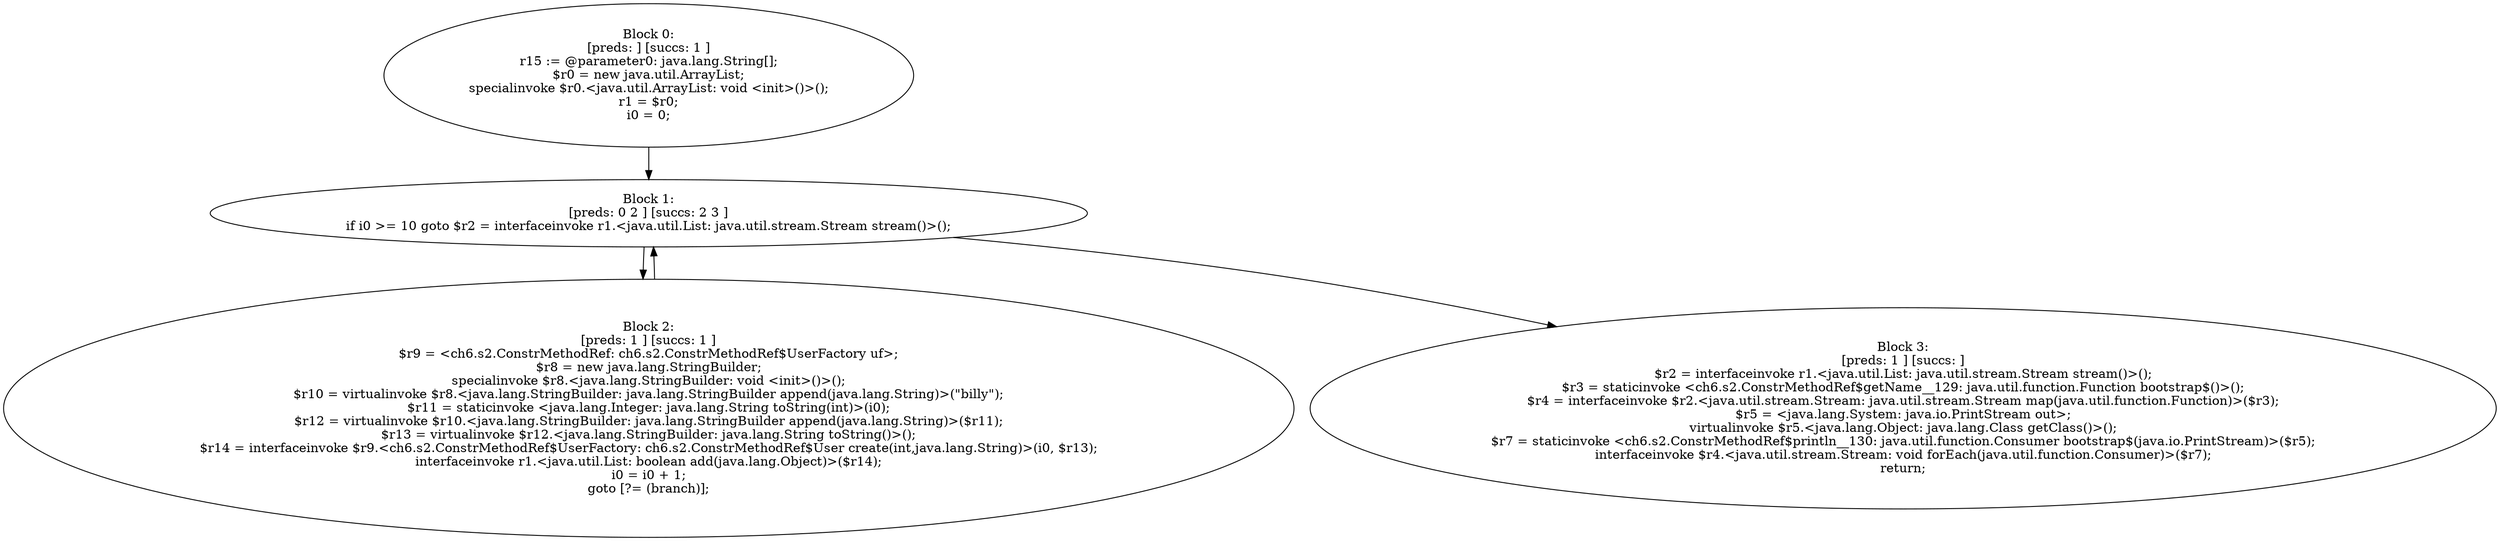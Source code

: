 digraph "unitGraph" {
    "Block 0:
[preds: ] [succs: 1 ]
r15 := @parameter0: java.lang.String[];
$r0 = new java.util.ArrayList;
specialinvoke $r0.<java.util.ArrayList: void <init>()>();
r1 = $r0;
i0 = 0;
"
    "Block 1:
[preds: 0 2 ] [succs: 2 3 ]
if i0 >= 10 goto $r2 = interfaceinvoke r1.<java.util.List: java.util.stream.Stream stream()>();
"
    "Block 2:
[preds: 1 ] [succs: 1 ]
$r9 = <ch6.s2.ConstrMethodRef: ch6.s2.ConstrMethodRef$UserFactory uf>;
$r8 = new java.lang.StringBuilder;
specialinvoke $r8.<java.lang.StringBuilder: void <init>()>();
$r10 = virtualinvoke $r8.<java.lang.StringBuilder: java.lang.StringBuilder append(java.lang.String)>(\"billy\");
$r11 = staticinvoke <java.lang.Integer: java.lang.String toString(int)>(i0);
$r12 = virtualinvoke $r10.<java.lang.StringBuilder: java.lang.StringBuilder append(java.lang.String)>($r11);
$r13 = virtualinvoke $r12.<java.lang.StringBuilder: java.lang.String toString()>();
$r14 = interfaceinvoke $r9.<ch6.s2.ConstrMethodRef$UserFactory: ch6.s2.ConstrMethodRef$User create(int,java.lang.String)>(i0, $r13);
interfaceinvoke r1.<java.util.List: boolean add(java.lang.Object)>($r14);
i0 = i0 + 1;
goto [?= (branch)];
"
    "Block 3:
[preds: 1 ] [succs: ]
$r2 = interfaceinvoke r1.<java.util.List: java.util.stream.Stream stream()>();
$r3 = staticinvoke <ch6.s2.ConstrMethodRef$getName__129: java.util.function.Function bootstrap$()>();
$r4 = interfaceinvoke $r2.<java.util.stream.Stream: java.util.stream.Stream map(java.util.function.Function)>($r3);
$r5 = <java.lang.System: java.io.PrintStream out>;
virtualinvoke $r5.<java.lang.Object: java.lang.Class getClass()>();
$r7 = staticinvoke <ch6.s2.ConstrMethodRef$println__130: java.util.function.Consumer bootstrap$(java.io.PrintStream)>($r5);
interfaceinvoke $r4.<java.util.stream.Stream: void forEach(java.util.function.Consumer)>($r7);
return;
"
    "Block 0:
[preds: ] [succs: 1 ]
r15 := @parameter0: java.lang.String[];
$r0 = new java.util.ArrayList;
specialinvoke $r0.<java.util.ArrayList: void <init>()>();
r1 = $r0;
i0 = 0;
"->"Block 1:
[preds: 0 2 ] [succs: 2 3 ]
if i0 >= 10 goto $r2 = interfaceinvoke r1.<java.util.List: java.util.stream.Stream stream()>();
";
    "Block 1:
[preds: 0 2 ] [succs: 2 3 ]
if i0 >= 10 goto $r2 = interfaceinvoke r1.<java.util.List: java.util.stream.Stream stream()>();
"->"Block 2:
[preds: 1 ] [succs: 1 ]
$r9 = <ch6.s2.ConstrMethodRef: ch6.s2.ConstrMethodRef$UserFactory uf>;
$r8 = new java.lang.StringBuilder;
specialinvoke $r8.<java.lang.StringBuilder: void <init>()>();
$r10 = virtualinvoke $r8.<java.lang.StringBuilder: java.lang.StringBuilder append(java.lang.String)>(\"billy\");
$r11 = staticinvoke <java.lang.Integer: java.lang.String toString(int)>(i0);
$r12 = virtualinvoke $r10.<java.lang.StringBuilder: java.lang.StringBuilder append(java.lang.String)>($r11);
$r13 = virtualinvoke $r12.<java.lang.StringBuilder: java.lang.String toString()>();
$r14 = interfaceinvoke $r9.<ch6.s2.ConstrMethodRef$UserFactory: ch6.s2.ConstrMethodRef$User create(int,java.lang.String)>(i0, $r13);
interfaceinvoke r1.<java.util.List: boolean add(java.lang.Object)>($r14);
i0 = i0 + 1;
goto [?= (branch)];
";
    "Block 1:
[preds: 0 2 ] [succs: 2 3 ]
if i0 >= 10 goto $r2 = interfaceinvoke r1.<java.util.List: java.util.stream.Stream stream()>();
"->"Block 3:
[preds: 1 ] [succs: ]
$r2 = interfaceinvoke r1.<java.util.List: java.util.stream.Stream stream()>();
$r3 = staticinvoke <ch6.s2.ConstrMethodRef$getName__129: java.util.function.Function bootstrap$()>();
$r4 = interfaceinvoke $r2.<java.util.stream.Stream: java.util.stream.Stream map(java.util.function.Function)>($r3);
$r5 = <java.lang.System: java.io.PrintStream out>;
virtualinvoke $r5.<java.lang.Object: java.lang.Class getClass()>();
$r7 = staticinvoke <ch6.s2.ConstrMethodRef$println__130: java.util.function.Consumer bootstrap$(java.io.PrintStream)>($r5);
interfaceinvoke $r4.<java.util.stream.Stream: void forEach(java.util.function.Consumer)>($r7);
return;
";
    "Block 2:
[preds: 1 ] [succs: 1 ]
$r9 = <ch6.s2.ConstrMethodRef: ch6.s2.ConstrMethodRef$UserFactory uf>;
$r8 = new java.lang.StringBuilder;
specialinvoke $r8.<java.lang.StringBuilder: void <init>()>();
$r10 = virtualinvoke $r8.<java.lang.StringBuilder: java.lang.StringBuilder append(java.lang.String)>(\"billy\");
$r11 = staticinvoke <java.lang.Integer: java.lang.String toString(int)>(i0);
$r12 = virtualinvoke $r10.<java.lang.StringBuilder: java.lang.StringBuilder append(java.lang.String)>($r11);
$r13 = virtualinvoke $r12.<java.lang.StringBuilder: java.lang.String toString()>();
$r14 = interfaceinvoke $r9.<ch6.s2.ConstrMethodRef$UserFactory: ch6.s2.ConstrMethodRef$User create(int,java.lang.String)>(i0, $r13);
interfaceinvoke r1.<java.util.List: boolean add(java.lang.Object)>($r14);
i0 = i0 + 1;
goto [?= (branch)];
"->"Block 1:
[preds: 0 2 ] [succs: 2 3 ]
if i0 >= 10 goto $r2 = interfaceinvoke r1.<java.util.List: java.util.stream.Stream stream()>();
";
}
